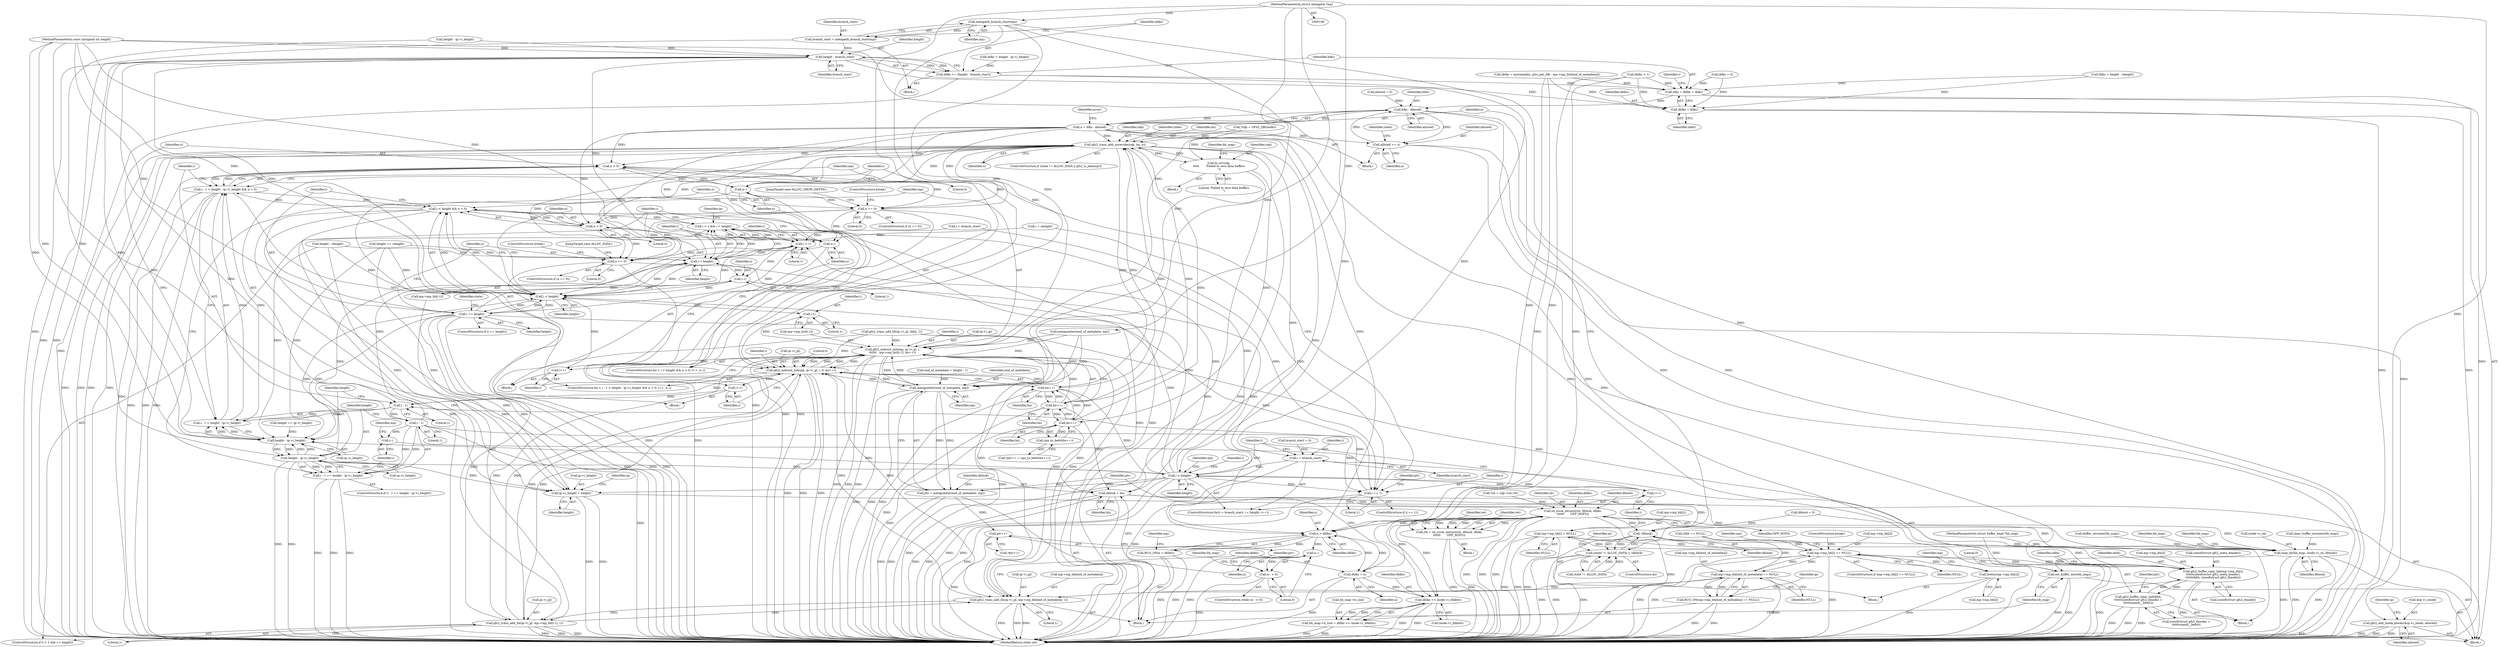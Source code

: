 digraph "0_linux_64dd153c83743af81f20924c6343652d731eeecb@pointer" {
"1000289" [label="(Call,metapath_branch_start(mp))"];
"1000112" [label="(MethodParameterIn,struct metapath *mp)"];
"1000287" [label="(Call,branch_start = metapath_branch_start(mp))"];
"1000293" [label="(Call,height - branch_start)"];
"1000291" [label="(Call,iblks += (height - branch_start))"];
"1000296" [label="(Call,blks = dblks + iblks)"];
"1000309" [label="(Call,blks - alloced)"];
"1000307" [label="(Call,n = blks - alloced)"];
"1000324" [label="(Call,alloced += n)"];
"1000619" [label="(Call,gfs2_add_inode_blocks(&ip->i_inode, alloced))"];
"1000334" [label="(Call,gfs2_trans_add_unrevoke(sdp, bn, n))"];
"1000372" [label="(Call,n > 0)"];
"1000362" [label="(Call,i - 1 < height - ip->i_height && n > 0)"];
"1000503" [label="(Call,i < height && n > 0)"];
"1000483" [label="(Call,i > 1 && i < height)"];
"1000378" [label="(Call,n--)"];
"1000477" [label="(Call,n == 0)"];
"1000507" [label="(Call,n > 0)"];
"1000513" [label="(Call,n--)"];
"1000538" [label="(Call,n == 0)"];
"1000544" [label="(Call,n > dblks)"];
"1000543" [label="(Call,BUG_ON(n > dblks))"];
"1000565" [label="(Call,dblks = n)"];
"1000594" [label="(Call,sb_issue_zeroout(sb, dblock, dblks,\n\t\t\t\t\t\t       GFP_NOFS))"];
"1000592" [label="(Call,ret = sb_issue_zeroout(sb, dblock, dblks,\n\t\t\t\t\t\t       GFP_NOFS))"];
"1000612" [label="(Call,!dblock)"];
"1000608" [label="(Call,(state != ALLOC_DATA) || !dblock)"];
"1000634" [label="(Call,map_bh(bh_map, inode->i_sb, dblock))"];
"1000649" [label="(Call,set_buffer_new(bh_map))"];
"1000644" [label="(Call,dblks << inode->i_blkbits)"];
"1000640" [label="(Call,bh_map->b_size = dblks << inode->i_blkbits)"];
"1000578" [label="(Call,n--)"];
"1000577" [label="(Call,n-- > 0)"];
"1000387" [label="(Call,bn++)"];
"1000380" [label="(Call,gfs2_indirect_init(mp, ip->i_gl, i, 0, bn++))"];
"1000376" [label="(Call,i++)"];
"1000364" [label="(Call,i - 1)"];
"1000363" [label="(Call,i - 1 < height - ip->i_height)"];
"1000391" [label="(Call,i - 1)"];
"1000343" [label="(Call,i == 1)"];
"1000390" [label="(Call,i - 1 == height - ip->i_height)"];
"1000400" [label="(Call,i--)"];
"1000484" [label="(Call,i > 1)"];
"1000487" [label="(Call,i < height)"];
"1000498" [label="(Call,i-1)"];
"1000504" [label="(Call,i < height)"];
"1000525" [label="(Call,i-1)"];
"1000515" [label="(Call,gfs2_indirect_init(mp, ip->i_gl, i,\n\t\t\t\t\t\t   mp->mp_list[i-1], bn++))"];
"1000490" [label="(Call,gfs2_trans_add_bh(ip->i_gl, mp->mp_bh[i-1], 1))"];
"1000555" [label="(Call,gfs2_trans_add_bh(ip->i_gl, mp->mp_bh[end_of_metadata], 1))"];
"1000548" [label="(Call,mp->mp_bh[end_of_metadata] == NULL)"];
"1000452" [label="(Call,mp->mp_bh[i] == NULL)"];
"1000402" [label="(Call,gfs2_buffer_copy_tail(mp->mp_bh[i],\n\t\t\t\t\t\tsizeof(struct gfs2_meta_header),\n\t\t\t\t\t\tdibh, sizeof(struct gfs2_dinode)))"];
"1000413" [label="(Call,gfs2_buffer_clear_tail(dibh,\n\t\t\t\t\t\tsizeof(struct gfs2_dinode) +\n\t\t\t\t\t\tsizeof(__be64)))"];
"1000460" [label="(Call,brelse(mp->mp_bh[i]))"];
"1000466" [label="(Call,mp->mp_bh[i] = NULL)"];
"1000547" [label="(Call,BUG_ON(mp->mp_bh[end_of_metadata] == NULL))"];
"1000511" [label="(Call,i++)"];
"1000570" [label="(Call,metapointer(end_of_metadata, mp))"];
"1000568" [label="(Call,ptr = metapointer(end_of_metadata, mp))"];
"1000583" [label="(Call,ptr++)"];
"1000531" [label="(Call,i == height)"];
"1000367" [label="(Call,height - ip->i_height)"];
"1000394" [label="(Call,height - ip->i_height)"];
"1000445" [label="(Call,i < height)"];
"1000448" [label="(Call,i++)"];
"1000614" [label="(Call,ip->i_height = height)"];
"1000528" [label="(Call,bn++)"];
"1000573" [label="(Call,dblock = bn)"];
"1000586" [label="(Call,bn++)"];
"1000585" [label="(Call,cpu_to_be64(bn++))"];
"1000602" [label="(Call,fs_err(sdp,\n\t\t\t\t\t       \"Failed to zero data buffers\n\"))"];
"1000298" [label="(Call,dblks + iblks)"];
"1000442" [label="(Call,i = branch_start)"];
"1000596" [label="(Identifier,dblock)"];
"1000112" [label="(MethodParameterIn,struct metapath *mp)"];
"1000541" [label="(ControlStructure,break;)"];
"1000498" [label="(Call,i-1)"];
"1000269" [label="(Call,height - sheight)"];
"1000229" [label="(Call,dblks < 1)"];
"1000585" [label="(Call,cpu_to_be64(bn++))"];
"1000568" [label="(Call,ptr = metapointer(end_of_metadata, mp))"];
"1000603" [label="(Identifier,sdp)"];
"1000482" [label="(ControlStructure,if (i > 1 && i < height))"];
"1000114" [label="(MethodParameterIn,const unsigned int height)"];
"1000494" [label="(Call,mp->mp_bh[i-1])"];
"1000452" [label="(Call,mp->mp_bh[i] == NULL)"];
"1000500" [label="(Literal,1)"];
"1000554" [label="(Identifier,NULL)"];
"1000481" [label="(JumpTarget,case ALLOC_GROW_DEPTH:)"];
"1000249" [label="(Call,dblks = min(maxlen, ptrs_per_blk - mp->mp_list[end_of_metadata]))"];
"1000573" [label="(Call,dblock = bn)"];
"1000442" [label="(Call,i = branch_start)"];
"1000484" [label="(Call,i > 1)"];
"1000636" [label="(Call,inode->i_sb)"];
"1000489" [label="(Identifier,height)"];
"1000547" [label="(Call,BUG_ON(mp->mp_bh[end_of_metadata] == NULL))"];
"1000544" [label="(Call,n > dblks)"];
"1000540" [label="(Literal,0)"];
"1000344" [label="(Identifier,i)"];
"1000348" [label="(Identifier,ptr)"];
"1000491" [label="(Call,ip->i_gl)"];
"1000602" [label="(Call,fs_err(sdp,\n\t\t\t\t\t       \"Failed to zero data buffers\n\"))"];
"1000543" [label="(Call,BUG_ON(n > dblks))"];
"1000545" [label="(Identifier,n)"];
"1000486" [label="(Literal,1)"];
"1000614" [label="(Call,ip->i_height = height)"];
"1000609" [label="(Call,state != ALLOC_DATA)"];
"1000487" [label="(Call,i < height)"];
"1000507" [label="(Call,n > 0)"];
"1000521" [label="(Call,mp->mp_list[i-1])"];
"1000499" [label="(Identifier,i)"];
"1000645" [label="(Identifier,dblks)"];
"1000463" [label="(Identifier,mp)"];
"1000413" [label="(Call,gfs2_buffer_clear_tail(dibh,\n\t\t\t\t\t\tsizeof(struct gfs2_dinode) +\n\t\t\t\t\t\tsizeof(__be64)))"];
"1000605" [label="(Call,clear_buffer_zeronew(bh_map))"];
"1000580" [label="(Literal,0)"];
"1000289" [label="(Call,metapath_branch_start(mp))"];
"1000641" [label="(Call,bh_map->b_size)"];
"1000618" [label="(Identifier,height)"];
"1000567" [label="(Identifier,n)"];
"1000516" [label="(Identifier,mp)"];
"1000612" [label="(Call,!dblock)"];
"1000188" [label="(Call,dibh == NULL)"];
"1000455" [label="(Identifier,mp)"];
"1000123" [label="(Call,*sdp = GFS2_SB(inode))"];
"1000410" [label="(Identifier,dibh)"];
"1000305" [label="(Block,)"];
"1000472" [label="(Identifier,NULL)"];
"1000309" [label="(Call,blks - alloced)"];
"1000337" [label="(Identifier,n)"];
"1000478" [label="(Identifier,n)"];
"1000604" [label="(Literal,\"Failed to zero data buffers\n\")"];
"1000613" [label="(Identifier,dblock)"];
"1000620" [label="(Call,&ip->i_inode)"];
"1000583" [label="(Call,ptr++)"];
"1000530" [label="(ControlStructure,if (i == height))"];
"1000616" [label="(Identifier,ip)"];
"1000311" [label="(Identifier,alloced)"];
"1000381" [label="(Identifier,mp)"];
"1000343" [label="(Call,i == 1)"];
"1000292" [label="(Identifier,iblks)"];
"1000377" [label="(Identifier,i)"];
"1000445" [label="(Call,i < height)"];
"1000394" [label="(Call,height - ip->i_height)"];
"1000589" [label="(Call,buffer_zeronew(bh_map))"];
"1000505" [label="(Identifier,i)"];
"1000280" [label="(Call,iblks = height - ip->i_height)"];
"1000310" [label="(Identifier,blks)"];
"1000450" [label="(Block,)"];
"1000116" [label="(Block,)"];
"1000403" [label="(Call,mp->mp_bh[i])"];
"1000393" [label="(Literal,1)"];
"1000474" [label="(Identifier,i)"];
"1000626" [label="(Identifier,ip)"];
"1000529" [label="(Identifier,bn)"];
"1000446" [label="(Identifier,i)"];
"1000501" [label="(Literal,1)"];
"1000508" [label="(Identifier,n)"];
"1000635" [label="(Identifier,bh_map)"];
"1000325" [label="(Identifier,alloced)"];
"1000128" [label="(Call,*sb = sdp->sd_vfs)"];
"1000451" [label="(ControlStructure,if (mp->mp_bh[i] == NULL))"];
"1000205" [label="(Call,metapointer(end_of_metadata, mp))"];
"1000642" [label="(Identifier,bh_map)"];
"1000649" [label="(Call,set_buffer_new(bh_map))"];
"1000313" [label="(Identifier,error)"];
"1000479" [label="(Literal,0)"];
"1000509" [label="(Literal,0)"];
"1000466" [label="(Call,mp->mp_bh[i] = NULL)"];
"1000335" [label="(Identifier,sdp)"];
"1000287" [label="(Call,branch_start = metapath_branch_start(mp))"];
"1000551" [label="(Identifier,mp)"];
"1000634" [label="(Call,map_bh(bh_map, inode->i_sb, dblock))"];
"1000476" [label="(ControlStructure,if (n == 0))"];
"1000555" [label="(Call,gfs2_trans_add_bh(ip->i_gl, mp->mp_bh[end_of_metadata], 1))"];
"1000459" [label="(ControlStructure,break;)"];
"1000334" [label="(Call,gfs2_trans_add_unrevoke(sdp, bn, n))"];
"1000650" [label="(Identifier,bh_map)"];
"1000261" [label="(Call,height == ip->i_height)"];
"1000469" [label="(Identifier,mp)"];
"1000473" [label="(Call,i = branch_start)"];
"1000304" [label="(ControlStructure,do)"];
"1000538" [label="(Call,n == 0)"];
"1000302" [label="(Identifier,i)"];
"1000644" [label="(Call,dblks << inode->i_blkbits)"];
"1000143" [label="(Call,dblock = 0)"];
"1000490" [label="(Call,gfs2_trans_add_bh(ip->i_gl, mp->mp_bh[i-1], 1))"];
"1000533" [label="(Identifier,height)"];
"1000606" [label="(Identifier,bh_map)"];
"1000308" [label="(Identifier,n)"];
"1000600" [label="(Identifier,ret)"];
"1000590" [label="(Identifier,bh_map)"];
"1000576" [label="(ControlStructure,while (n-- > 0))"];
"1000526" [label="(Identifier,i)"];
"1000291" [label="(Call,iblks += (height - branch_start))"];
"1000367" [label="(Call,height - ip->i_height)"];
"1000535" [label="(Identifier,state)"];
"1000504" [label="(Call,i < height)"];
"1000376" [label="(Call,i++)"];
"1000460" [label="(Call,brelse(mp->mp_bh[i]))"];
"1000582" [label="(Call,*ptr++)"];
"1000532" [label="(Identifier,i)"];
"1000191" [label="(Call,gfs2_trans_add_bh(ip->i_gl, dibh, 1))"];
"1000392" [label="(Identifier,i)"];
"1000301" [label="(Call,i = sheight)"];
"1000389" [label="(ControlStructure,if (i - 1 == height - ip->i_height))"];
"1000441" [label="(ControlStructure,for(i = branch_start; i < height; i++))"];
"1000345" [label="(Literal,1)"];
"1000288" [label="(Identifier,branch_start)"];
"1000380" [label="(Call,gfs2_indirect_init(mp, ip->i_gl, i, 0, bn++))"];
"1000395" [label="(Identifier,height)"];
"1000601" [label="(Block,)"];
"1000575" [label="(Identifier,bn)"];
"1000307" [label="(Call,n = blks - alloced)"];
"1000414" [label="(Identifier,dibh)"];
"1000587" [label="(Identifier,bn)"];
"1000324" [label="(Call,alloced += n)"];
"1000375" [label="(Block,)"];
"1000615" [label="(Call,ip->i_height)"];
"1000363" [label="(Call,i - 1 < height - ip->i_height)"];
"1000480" [label="(ControlStructure,break;)"];
"1000542" [label="(JumpTarget,case ALLOC_DATA:)"];
"1000565" [label="(Call,dblks = n)"];
"1000458" [label="(Identifier,NULL)"];
"1000385" [label="(Identifier,i)"];
"1000444" [label="(Identifier,branch_start)"];
"1000546" [label="(Identifier,dblks)"];
"1000569" [label="(Identifier,ptr)"];
"1000520" [label="(Identifier,i)"];
"1000198" [label="(Call,height == sheight)"];
"1000622" [label="(Identifier,ip)"];
"1000158" [label="(Call,branch_start = 0)"];
"1000364" [label="(Call,i - 1)"];
"1000154" [label="(Call,iblks = 0)"];
"1000362" [label="(Call,i - 1 < height - ip->i_height && n > 0)"];
"1000330" [label="(Identifier,state)"];
"1000379" [label="(Identifier,n)"];
"1000566" [label="(Identifier,dblks)"];
"1000595" [label="(Identifier,sb)"];
"1000366" [label="(Literal,1)"];
"1000400" [label="(Call,i--)"];
"1000512" [label="(Identifier,i)"];
"1000581" [label="(Call,*ptr++ = cpu_to_be64(bn++))"];
"1000411" [label="(Call,sizeof(struct gfs2_dinode))"];
"1000326" [label="(Identifier,n)"];
"1000267" [label="(Call,iblks = height - sheight)"];
"1000652" [label="(Literal,0)"];
"1000339" [label="(Identifier,state)"];
"1000640" [label="(Call,bh_map->b_size = dblks << inode->i_blkbits)"];
"1000537" [label="(ControlStructure,if (n == 0))"];
"1000368" [label="(Identifier,height)"];
"1000391" [label="(Call,i - 1)"];
"1000492" [label="(Identifier,ip)"];
"1000511" [label="(Call,i++)"];
"1000453" [label="(Call,mp->mp_bh[i])"];
"1000167" [label="(Call,end_of_metadata = height - 1)"];
"1000619" [label="(Call,gfs2_add_inode_blocks(&ip->i_inode, alloced))"];
"1000548" [label="(Call,mp->mp_bh[end_of_metadata] == NULL)"];
"1000549" [label="(Call,mp->mp_bh[end_of_metadata])"];
"1000295" [label="(Identifier,branch_start)"];
"1000539" [label="(Identifier,n)"];
"1000556" [label="(Call,ip->i_gl)"];
"1000382" [label="(Call,ip->i_gl)"];
"1000639" [label="(Identifier,dblock)"];
"1000399" [label="(Block,)"];
"1000608" [label="(Call,(state != ALLOC_DATA) || !dblock)"];
"1000390" [label="(Call,i - 1 == height - ip->i_height)"];
"1000297" [label="(Identifier,blks)"];
"1000298" [label="(Call,dblks + iblks)"];
"1000572" [label="(Identifier,mp)"];
"1000290" [label="(Identifier,mp)"];
"1000653" [label="(MethodReturn,static int)"];
"1000300" [label="(Identifier,iblks)"];
"1000531" [label="(Call,i == height)"];
"1000276" [label="(Block,)"];
"1000401" [label="(Identifier,i)"];
"1000591" [label="(Block,)"];
"1000597" [label="(Identifier,dblks)"];
"1000299" [label="(Identifier,dblks)"];
"1000373" [label="(Identifier,n)"];
"1000592" [label="(Call,ret = sb_issue_zeroout(sb, dblock, dblks,\n\t\t\t\t\t\t       GFP_NOFS))"];
"1000586" [label="(Call,bn++)"];
"1000593" [label="(Identifier,ret)"];
"1000296" [label="(Call,blks = dblks + iblks)"];
"1000525" [label="(Call,i-1)"];
"1000559" [label="(Call,mp->mp_bh[end_of_metadata])"];
"1000598" [label="(Identifier,GFP_NOFS)"];
"1000513" [label="(Call,n--)"];
"1000415" [label="(Call,sizeof(struct gfs2_dinode) +\n\t\t\t\t\t\tsizeof(__be64))"];
"1000388" [label="(Identifier,bn)"];
"1000485" [label="(Identifier,i)"];
"1000570" [label="(Call,metapointer(end_of_metadata, mp))"];
"1000293" [label="(Call,height - branch_start)"];
"1000111" [label="(MethodParameterIn,struct buffer_head *bh_map)"];
"1000448" [label="(Call,i++)"];
"1000327" [label="(ControlStructure,if (state != ALLOC_DATA || gfs2_is_jdata(ip)))"];
"1000571" [label="(Identifier,end_of_metadata)"];
"1000488" [label="(Identifier,i)"];
"1000387" [label="(Call,bn++)"];
"1000336" [label="(Identifier,bn)"];
"1000365" [label="(Identifier,i)"];
"1000527" [label="(Literal,1)"];
"1000386" [label="(Literal,0)"];
"1000514" [label="(Identifier,n)"];
"1000502" [label="(ControlStructure,for (; i < height && n > 0; i++, n--))"];
"1000361" [label="(ControlStructure,for (; i - 1 < height - ip->i_height && n > 0; i++, n--))"];
"1000517" [label="(Call,ip->i_gl)"];
"1000579" [label="(Identifier,n)"];
"1000564" [label="(Literal,1)"];
"1000408" [label="(Call,sizeof(struct gfs2_meta_header))"];
"1000461" [label="(Call,mp->mp_bh[i])"];
"1000294" [label="(Identifier,height)"];
"1000447" [label="(Identifier,height)"];
"1000342" [label="(ControlStructure,if (i == 1))"];
"1000369" [label="(Call,ip->i_height)"];
"1000557" [label="(Identifier,ip)"];
"1000594" [label="(Call,sb_issue_zeroout(sb, dblock, dblks,\n\t\t\t\t\t\t       GFP_NOFS))"];
"1000150" [label="(Call,alloced = 0)"];
"1000584" [label="(Identifier,ptr)"];
"1000372" [label="(Call,n > 0)"];
"1000374" [label="(Literal,0)"];
"1000503" [label="(Call,i < height && n > 0)"];
"1000506" [label="(Identifier,height)"];
"1000646" [label="(Call,inode->i_blkbits)"];
"1000477" [label="(Call,n == 0)"];
"1000510" [label="(Block,)"];
"1000449" [label="(Identifier,i)"];
"1000396" [label="(Call,ip->i_height)"];
"1000467" [label="(Call,mp->mp_bh[i])"];
"1000340" [label="(Block,)"];
"1000483" [label="(Call,i > 1 && i < height)"];
"1000402" [label="(Call,gfs2_buffer_copy_tail(mp->mp_bh[i],\n\t\t\t\t\t\tsizeof(struct gfs2_meta_header),\n\t\t\t\t\t\tdibh, sizeof(struct gfs2_dinode)))"];
"1000574" [label="(Identifier,dblock)"];
"1000282" [label="(Call,height - ip->i_height)"];
"1000578" [label="(Call,n--)"];
"1000515" [label="(Call,gfs2_indirect_init(mp, ip->i_gl, i,\n\t\t\t\t\t\t   mp->mp_list[i-1], bn++))"];
"1000378" [label="(Call,n--)"];
"1000421" [label="(Identifier,ptr)"];
"1000528" [label="(Call,bn++)"];
"1000405" [label="(Identifier,mp)"];
"1000577" [label="(Call,n-- > 0)"];
"1000443" [label="(Identifier,i)"];
"1000624" [label="(Identifier,alloced)"];
"1000289" -> "1000287"  [label="AST: "];
"1000289" -> "1000290"  [label="CFG: "];
"1000290" -> "1000289"  [label="AST: "];
"1000287" -> "1000289"  [label="CFG: "];
"1000289" -> "1000653"  [label="DDG: "];
"1000289" -> "1000287"  [label="DDG: "];
"1000112" -> "1000289"  [label="DDG: "];
"1000289" -> "1000380"  [label="DDG: "];
"1000289" -> "1000515"  [label="DDG: "];
"1000289" -> "1000570"  [label="DDG: "];
"1000112" -> "1000108"  [label="AST: "];
"1000112" -> "1000653"  [label="DDG: "];
"1000112" -> "1000205"  [label="DDG: "];
"1000112" -> "1000380"  [label="DDG: "];
"1000112" -> "1000515"  [label="DDG: "];
"1000112" -> "1000570"  [label="DDG: "];
"1000287" -> "1000276"  [label="AST: "];
"1000288" -> "1000287"  [label="AST: "];
"1000292" -> "1000287"  [label="CFG: "];
"1000287" -> "1000653"  [label="DDG: "];
"1000287" -> "1000293"  [label="DDG: "];
"1000293" -> "1000291"  [label="AST: "];
"1000293" -> "1000295"  [label="CFG: "];
"1000294" -> "1000293"  [label="AST: "];
"1000295" -> "1000293"  [label="AST: "];
"1000291" -> "1000293"  [label="CFG: "];
"1000293" -> "1000653"  [label="DDG: "];
"1000293" -> "1000653"  [label="DDG: "];
"1000293" -> "1000291"  [label="DDG: "];
"1000293" -> "1000291"  [label="DDG: "];
"1000282" -> "1000293"  [label="DDG: "];
"1000114" -> "1000293"  [label="DDG: "];
"1000293" -> "1000367"  [label="DDG: "];
"1000293" -> "1000442"  [label="DDG: "];
"1000293" -> "1000487"  [label="DDG: "];
"1000293" -> "1000504"  [label="DDG: "];
"1000293" -> "1000614"  [label="DDG: "];
"1000291" -> "1000276"  [label="AST: "];
"1000292" -> "1000291"  [label="AST: "];
"1000297" -> "1000291"  [label="CFG: "];
"1000291" -> "1000653"  [label="DDG: "];
"1000280" -> "1000291"  [label="DDG: "];
"1000291" -> "1000296"  [label="DDG: "];
"1000291" -> "1000298"  [label="DDG: "];
"1000296" -> "1000116"  [label="AST: "];
"1000296" -> "1000298"  [label="CFG: "];
"1000297" -> "1000296"  [label="AST: "];
"1000298" -> "1000296"  [label="AST: "];
"1000302" -> "1000296"  [label="CFG: "];
"1000296" -> "1000653"  [label="DDG: "];
"1000229" -> "1000296"  [label="DDG: "];
"1000249" -> "1000296"  [label="DDG: "];
"1000267" -> "1000296"  [label="DDG: "];
"1000154" -> "1000296"  [label="DDG: "];
"1000296" -> "1000309"  [label="DDG: "];
"1000309" -> "1000307"  [label="AST: "];
"1000309" -> "1000311"  [label="CFG: "];
"1000310" -> "1000309"  [label="AST: "];
"1000311" -> "1000309"  [label="AST: "];
"1000307" -> "1000309"  [label="CFG: "];
"1000309" -> "1000653"  [label="DDG: "];
"1000309" -> "1000653"  [label="DDG: "];
"1000309" -> "1000307"  [label="DDG: "];
"1000309" -> "1000307"  [label="DDG: "];
"1000150" -> "1000309"  [label="DDG: "];
"1000324" -> "1000309"  [label="DDG: "];
"1000309" -> "1000324"  [label="DDG: "];
"1000307" -> "1000305"  [label="AST: "];
"1000308" -> "1000307"  [label="AST: "];
"1000313" -> "1000307"  [label="CFG: "];
"1000307" -> "1000653"  [label="DDG: "];
"1000307" -> "1000653"  [label="DDG: "];
"1000307" -> "1000324"  [label="DDG: "];
"1000307" -> "1000334"  [label="DDG: "];
"1000307" -> "1000372"  [label="DDG: "];
"1000307" -> "1000378"  [label="DDG: "];
"1000307" -> "1000477"  [label="DDG: "];
"1000307" -> "1000507"  [label="DDG: "];
"1000307" -> "1000513"  [label="DDG: "];
"1000307" -> "1000538"  [label="DDG: "];
"1000307" -> "1000544"  [label="DDG: "];
"1000324" -> "1000305"  [label="AST: "];
"1000324" -> "1000326"  [label="CFG: "];
"1000325" -> "1000324"  [label="AST: "];
"1000326" -> "1000324"  [label="AST: "];
"1000330" -> "1000324"  [label="CFG: "];
"1000324" -> "1000653"  [label="DDG: "];
"1000324" -> "1000619"  [label="DDG: "];
"1000619" -> "1000116"  [label="AST: "];
"1000619" -> "1000624"  [label="CFG: "];
"1000620" -> "1000619"  [label="AST: "];
"1000624" -> "1000619"  [label="AST: "];
"1000626" -> "1000619"  [label="CFG: "];
"1000619" -> "1000653"  [label="DDG: "];
"1000619" -> "1000653"  [label="DDG: "];
"1000619" -> "1000653"  [label="DDG: "];
"1000334" -> "1000327"  [label="AST: "];
"1000334" -> "1000337"  [label="CFG: "];
"1000335" -> "1000334"  [label="AST: "];
"1000336" -> "1000334"  [label="AST: "];
"1000337" -> "1000334"  [label="AST: "];
"1000339" -> "1000334"  [label="CFG: "];
"1000334" -> "1000653"  [label="DDG: "];
"1000334" -> "1000653"  [label="DDG: "];
"1000334" -> "1000653"  [label="DDG: "];
"1000334" -> "1000653"  [label="DDG: "];
"1000602" -> "1000334"  [label="DDG: "];
"1000123" -> "1000334"  [label="DDG: "];
"1000387" -> "1000334"  [label="DDG: "];
"1000586" -> "1000334"  [label="DDG: "];
"1000528" -> "1000334"  [label="DDG: "];
"1000334" -> "1000372"  [label="DDG: "];
"1000334" -> "1000378"  [label="DDG: "];
"1000334" -> "1000387"  [label="DDG: "];
"1000334" -> "1000477"  [label="DDG: "];
"1000334" -> "1000507"  [label="DDG: "];
"1000334" -> "1000513"  [label="DDG: "];
"1000334" -> "1000528"  [label="DDG: "];
"1000334" -> "1000538"  [label="DDG: "];
"1000334" -> "1000544"  [label="DDG: "];
"1000334" -> "1000573"  [label="DDG: "];
"1000334" -> "1000586"  [label="DDG: "];
"1000334" -> "1000602"  [label="DDG: "];
"1000372" -> "1000362"  [label="AST: "];
"1000372" -> "1000374"  [label="CFG: "];
"1000373" -> "1000372"  [label="AST: "];
"1000374" -> "1000372"  [label="AST: "];
"1000362" -> "1000372"  [label="CFG: "];
"1000372" -> "1000653"  [label="DDG: "];
"1000372" -> "1000362"  [label="DDG: "];
"1000372" -> "1000362"  [label="DDG: "];
"1000378" -> "1000372"  [label="DDG: "];
"1000372" -> "1000378"  [label="DDG: "];
"1000372" -> "1000477"  [label="DDG: "];
"1000362" -> "1000361"  [label="AST: "];
"1000362" -> "1000363"  [label="CFG: "];
"1000363" -> "1000362"  [label="AST: "];
"1000381" -> "1000362"  [label="CFG: "];
"1000392" -> "1000362"  [label="CFG: "];
"1000362" -> "1000653"  [label="DDG: "];
"1000362" -> "1000653"  [label="DDG: "];
"1000362" -> "1000653"  [label="DDG: "];
"1000363" -> "1000362"  [label="DDG: "];
"1000363" -> "1000362"  [label="DDG: "];
"1000503" -> "1000362"  [label="DDG: "];
"1000362" -> "1000503"  [label="DDG: "];
"1000503" -> "1000502"  [label="AST: "];
"1000503" -> "1000504"  [label="CFG: "];
"1000503" -> "1000507"  [label="CFG: "];
"1000504" -> "1000503"  [label="AST: "];
"1000507" -> "1000503"  [label="AST: "];
"1000516" -> "1000503"  [label="CFG: "];
"1000532" -> "1000503"  [label="CFG: "];
"1000503" -> "1000653"  [label="DDG: "];
"1000503" -> "1000653"  [label="DDG: "];
"1000503" -> "1000653"  [label="DDG: "];
"1000503" -> "1000483"  [label="DDG: "];
"1000504" -> "1000503"  [label="DDG: "];
"1000504" -> "1000503"  [label="DDG: "];
"1000507" -> "1000503"  [label="DDG: "];
"1000507" -> "1000503"  [label="DDG: "];
"1000483" -> "1000482"  [label="AST: "];
"1000483" -> "1000484"  [label="CFG: "];
"1000483" -> "1000487"  [label="CFG: "];
"1000484" -> "1000483"  [label="AST: "];
"1000487" -> "1000483"  [label="AST: "];
"1000492" -> "1000483"  [label="CFG: "];
"1000505" -> "1000483"  [label="CFG: "];
"1000483" -> "1000653"  [label="DDG: "];
"1000483" -> "1000653"  [label="DDG: "];
"1000484" -> "1000483"  [label="DDG: "];
"1000484" -> "1000483"  [label="DDG: "];
"1000445" -> "1000483"  [label="DDG: "];
"1000487" -> "1000483"  [label="DDG: "];
"1000487" -> "1000483"  [label="DDG: "];
"1000378" -> "1000375"  [label="AST: "];
"1000378" -> "1000379"  [label="CFG: "];
"1000379" -> "1000378"  [label="AST: "];
"1000365" -> "1000378"  [label="CFG: "];
"1000378" -> "1000653"  [label="DDG: "];
"1000378" -> "1000477"  [label="DDG: "];
"1000477" -> "1000476"  [label="AST: "];
"1000477" -> "1000479"  [label="CFG: "];
"1000478" -> "1000477"  [label="AST: "];
"1000479" -> "1000477"  [label="AST: "];
"1000480" -> "1000477"  [label="CFG: "];
"1000481" -> "1000477"  [label="CFG: "];
"1000477" -> "1000653"  [label="DDG: "];
"1000477" -> "1000653"  [label="DDG: "];
"1000477" -> "1000507"  [label="DDG: "];
"1000477" -> "1000513"  [label="DDG: "];
"1000477" -> "1000538"  [label="DDG: "];
"1000507" -> "1000509"  [label="CFG: "];
"1000508" -> "1000507"  [label="AST: "];
"1000509" -> "1000507"  [label="AST: "];
"1000513" -> "1000507"  [label="DDG: "];
"1000507" -> "1000513"  [label="DDG: "];
"1000507" -> "1000538"  [label="DDG: "];
"1000513" -> "1000510"  [label="AST: "];
"1000513" -> "1000514"  [label="CFG: "];
"1000514" -> "1000513"  [label="AST: "];
"1000505" -> "1000513"  [label="CFG: "];
"1000513" -> "1000538"  [label="DDG: "];
"1000538" -> "1000537"  [label="AST: "];
"1000538" -> "1000540"  [label="CFG: "];
"1000539" -> "1000538"  [label="AST: "];
"1000540" -> "1000538"  [label="AST: "];
"1000541" -> "1000538"  [label="CFG: "];
"1000542" -> "1000538"  [label="CFG: "];
"1000538" -> "1000653"  [label="DDG: "];
"1000538" -> "1000653"  [label="DDG: "];
"1000538" -> "1000544"  [label="DDG: "];
"1000544" -> "1000543"  [label="AST: "];
"1000544" -> "1000546"  [label="CFG: "];
"1000545" -> "1000544"  [label="AST: "];
"1000546" -> "1000544"  [label="AST: "];
"1000543" -> "1000544"  [label="CFG: "];
"1000544" -> "1000543"  [label="DDG: "];
"1000544" -> "1000543"  [label="DDG: "];
"1000594" -> "1000544"  [label="DDG: "];
"1000565" -> "1000544"  [label="DDG: "];
"1000229" -> "1000544"  [label="DDG: "];
"1000249" -> "1000544"  [label="DDG: "];
"1000544" -> "1000565"  [label="DDG: "];
"1000544" -> "1000578"  [label="DDG: "];
"1000543" -> "1000340"  [label="AST: "];
"1000551" -> "1000543"  [label="CFG: "];
"1000543" -> "1000653"  [label="DDG: "];
"1000543" -> "1000653"  [label="DDG: "];
"1000565" -> "1000340"  [label="AST: "];
"1000565" -> "1000567"  [label="CFG: "];
"1000566" -> "1000565"  [label="AST: "];
"1000567" -> "1000565"  [label="AST: "];
"1000569" -> "1000565"  [label="CFG: "];
"1000565" -> "1000653"  [label="DDG: "];
"1000565" -> "1000594"  [label="DDG: "];
"1000565" -> "1000644"  [label="DDG: "];
"1000594" -> "1000592"  [label="AST: "];
"1000594" -> "1000598"  [label="CFG: "];
"1000595" -> "1000594"  [label="AST: "];
"1000596" -> "1000594"  [label="AST: "];
"1000597" -> "1000594"  [label="AST: "];
"1000598" -> "1000594"  [label="AST: "];
"1000592" -> "1000594"  [label="CFG: "];
"1000594" -> "1000653"  [label="DDG: "];
"1000594" -> "1000653"  [label="DDG: "];
"1000594" -> "1000653"  [label="DDG: "];
"1000594" -> "1000653"  [label="DDG: "];
"1000594" -> "1000592"  [label="DDG: "];
"1000594" -> "1000592"  [label="DDG: "];
"1000594" -> "1000592"  [label="DDG: "];
"1000594" -> "1000592"  [label="DDG: "];
"1000128" -> "1000594"  [label="DDG: "];
"1000573" -> "1000594"  [label="DDG: "];
"1000594" -> "1000612"  [label="DDG: "];
"1000594" -> "1000634"  [label="DDG: "];
"1000594" -> "1000644"  [label="DDG: "];
"1000592" -> "1000591"  [label="AST: "];
"1000593" -> "1000592"  [label="AST: "];
"1000600" -> "1000592"  [label="CFG: "];
"1000592" -> "1000653"  [label="DDG: "];
"1000592" -> "1000653"  [label="DDG: "];
"1000612" -> "1000608"  [label="AST: "];
"1000612" -> "1000613"  [label="CFG: "];
"1000613" -> "1000612"  [label="AST: "];
"1000608" -> "1000612"  [label="CFG: "];
"1000612" -> "1000653"  [label="DDG: "];
"1000612" -> "1000608"  [label="DDG: "];
"1000573" -> "1000612"  [label="DDG: "];
"1000143" -> "1000612"  [label="DDG: "];
"1000612" -> "1000634"  [label="DDG: "];
"1000608" -> "1000304"  [label="AST: "];
"1000608" -> "1000609"  [label="CFG: "];
"1000609" -> "1000608"  [label="AST: "];
"1000308" -> "1000608"  [label="CFG: "];
"1000616" -> "1000608"  [label="CFG: "];
"1000608" -> "1000653"  [label="DDG: "];
"1000608" -> "1000653"  [label="DDG: "];
"1000608" -> "1000653"  [label="DDG: "];
"1000609" -> "1000608"  [label="DDG: "];
"1000609" -> "1000608"  [label="DDG: "];
"1000634" -> "1000116"  [label="AST: "];
"1000634" -> "1000639"  [label="CFG: "];
"1000635" -> "1000634"  [label="AST: "];
"1000636" -> "1000634"  [label="AST: "];
"1000639" -> "1000634"  [label="AST: "];
"1000642" -> "1000634"  [label="CFG: "];
"1000634" -> "1000653"  [label="DDG: "];
"1000634" -> "1000653"  [label="DDG: "];
"1000634" -> "1000653"  [label="DDG: "];
"1000589" -> "1000634"  [label="DDG: "];
"1000605" -> "1000634"  [label="DDG: "];
"1000111" -> "1000634"  [label="DDG: "];
"1000573" -> "1000634"  [label="DDG: "];
"1000143" -> "1000634"  [label="DDG: "];
"1000634" -> "1000649"  [label="DDG: "];
"1000649" -> "1000116"  [label="AST: "];
"1000649" -> "1000650"  [label="CFG: "];
"1000650" -> "1000649"  [label="AST: "];
"1000652" -> "1000649"  [label="CFG: "];
"1000649" -> "1000653"  [label="DDG: "];
"1000649" -> "1000653"  [label="DDG: "];
"1000111" -> "1000649"  [label="DDG: "];
"1000644" -> "1000640"  [label="AST: "];
"1000644" -> "1000646"  [label="CFG: "];
"1000645" -> "1000644"  [label="AST: "];
"1000646" -> "1000644"  [label="AST: "];
"1000640" -> "1000644"  [label="CFG: "];
"1000644" -> "1000653"  [label="DDG: "];
"1000644" -> "1000653"  [label="DDG: "];
"1000644" -> "1000640"  [label="DDG: "];
"1000644" -> "1000640"  [label="DDG: "];
"1000229" -> "1000644"  [label="DDG: "];
"1000249" -> "1000644"  [label="DDG: "];
"1000640" -> "1000116"  [label="AST: "];
"1000641" -> "1000640"  [label="AST: "];
"1000650" -> "1000640"  [label="CFG: "];
"1000640" -> "1000653"  [label="DDG: "];
"1000640" -> "1000653"  [label="DDG: "];
"1000578" -> "1000577"  [label="AST: "];
"1000578" -> "1000579"  [label="CFG: "];
"1000579" -> "1000578"  [label="AST: "];
"1000580" -> "1000578"  [label="CFG: "];
"1000578" -> "1000653"  [label="DDG: "];
"1000578" -> "1000577"  [label="DDG: "];
"1000577" -> "1000576"  [label="AST: "];
"1000577" -> "1000580"  [label="CFG: "];
"1000580" -> "1000577"  [label="AST: "];
"1000584" -> "1000577"  [label="CFG: "];
"1000590" -> "1000577"  [label="CFG: "];
"1000577" -> "1000653"  [label="DDG: "];
"1000387" -> "1000380"  [label="AST: "];
"1000387" -> "1000388"  [label="CFG: "];
"1000388" -> "1000387"  [label="AST: "];
"1000380" -> "1000387"  [label="CFG: "];
"1000387" -> "1000653"  [label="DDG: "];
"1000387" -> "1000380"  [label="DDG: "];
"1000586" -> "1000387"  [label="DDG: "];
"1000528" -> "1000387"  [label="DDG: "];
"1000387" -> "1000528"  [label="DDG: "];
"1000387" -> "1000573"  [label="DDG: "];
"1000387" -> "1000586"  [label="DDG: "];
"1000380" -> "1000361"  [label="AST: "];
"1000381" -> "1000380"  [label="AST: "];
"1000382" -> "1000380"  [label="AST: "];
"1000385" -> "1000380"  [label="AST: "];
"1000386" -> "1000380"  [label="AST: "];
"1000377" -> "1000380"  [label="CFG: "];
"1000380" -> "1000653"  [label="DDG: "];
"1000380" -> "1000653"  [label="DDG: "];
"1000380" -> "1000653"  [label="DDG: "];
"1000380" -> "1000376"  [label="DDG: "];
"1000515" -> "1000380"  [label="DDG: "];
"1000515" -> "1000380"  [label="DDG: "];
"1000205" -> "1000380"  [label="DDG: "];
"1000570" -> "1000380"  [label="DDG: "];
"1000555" -> "1000380"  [label="DDG: "];
"1000490" -> "1000380"  [label="DDG: "];
"1000191" -> "1000380"  [label="DDG: "];
"1000364" -> "1000380"  [label="DDG: "];
"1000380" -> "1000490"  [label="DDG: "];
"1000380" -> "1000515"  [label="DDG: "];
"1000380" -> "1000515"  [label="DDG: "];
"1000380" -> "1000555"  [label="DDG: "];
"1000380" -> "1000570"  [label="DDG: "];
"1000376" -> "1000375"  [label="AST: "];
"1000376" -> "1000377"  [label="CFG: "];
"1000377" -> "1000376"  [label="AST: "];
"1000379" -> "1000376"  [label="CFG: "];
"1000376" -> "1000364"  [label="DDG: "];
"1000364" -> "1000363"  [label="AST: "];
"1000364" -> "1000366"  [label="CFG: "];
"1000365" -> "1000364"  [label="AST: "];
"1000366" -> "1000364"  [label="AST: "];
"1000368" -> "1000364"  [label="CFG: "];
"1000364" -> "1000363"  [label="DDG: "];
"1000364" -> "1000363"  [label="DDG: "];
"1000343" -> "1000364"  [label="DDG: "];
"1000364" -> "1000391"  [label="DDG: "];
"1000363" -> "1000367"  [label="CFG: "];
"1000367" -> "1000363"  [label="AST: "];
"1000373" -> "1000363"  [label="CFG: "];
"1000367" -> "1000363"  [label="DDG: "];
"1000367" -> "1000363"  [label="DDG: "];
"1000391" -> "1000390"  [label="AST: "];
"1000391" -> "1000393"  [label="CFG: "];
"1000392" -> "1000391"  [label="AST: "];
"1000393" -> "1000391"  [label="AST: "];
"1000395" -> "1000391"  [label="CFG: "];
"1000391" -> "1000653"  [label="DDG: "];
"1000391" -> "1000343"  [label="DDG: "];
"1000391" -> "1000390"  [label="DDG: "];
"1000391" -> "1000390"  [label="DDG: "];
"1000391" -> "1000400"  [label="DDG: "];
"1000391" -> "1000484"  [label="DDG: "];
"1000343" -> "1000342"  [label="AST: "];
"1000343" -> "1000345"  [label="CFG: "];
"1000344" -> "1000343"  [label="AST: "];
"1000345" -> "1000343"  [label="AST: "];
"1000348" -> "1000343"  [label="CFG: "];
"1000365" -> "1000343"  [label="CFG: "];
"1000343" -> "1000653"  [label="DDG: "];
"1000473" -> "1000343"  [label="DDG: "];
"1000445" -> "1000343"  [label="DDG: "];
"1000301" -> "1000343"  [label="DDG: "];
"1000531" -> "1000343"  [label="DDG: "];
"1000390" -> "1000389"  [label="AST: "];
"1000390" -> "1000394"  [label="CFG: "];
"1000394" -> "1000390"  [label="AST: "];
"1000401" -> "1000390"  [label="CFG: "];
"1000478" -> "1000390"  [label="CFG: "];
"1000390" -> "1000653"  [label="DDG: "];
"1000390" -> "1000653"  [label="DDG: "];
"1000390" -> "1000653"  [label="DDG: "];
"1000394" -> "1000390"  [label="DDG: "];
"1000394" -> "1000390"  [label="DDG: "];
"1000400" -> "1000399"  [label="AST: "];
"1000400" -> "1000401"  [label="CFG: "];
"1000401" -> "1000400"  [label="AST: "];
"1000405" -> "1000400"  [label="CFG: "];
"1000484" -> "1000486"  [label="CFG: "];
"1000485" -> "1000484"  [label="AST: "];
"1000486" -> "1000484"  [label="AST: "];
"1000488" -> "1000484"  [label="CFG: "];
"1000473" -> "1000484"  [label="DDG: "];
"1000445" -> "1000484"  [label="DDG: "];
"1000301" -> "1000484"  [label="DDG: "];
"1000531" -> "1000484"  [label="DDG: "];
"1000484" -> "1000487"  [label="DDG: "];
"1000484" -> "1000498"  [label="DDG: "];
"1000484" -> "1000504"  [label="DDG: "];
"1000487" -> "1000489"  [label="CFG: "];
"1000488" -> "1000487"  [label="AST: "];
"1000489" -> "1000487"  [label="AST: "];
"1000531" -> "1000487"  [label="DDG: "];
"1000445" -> "1000487"  [label="DDG: "];
"1000198" -> "1000487"  [label="DDG: "];
"1000269" -> "1000487"  [label="DDG: "];
"1000394" -> "1000487"  [label="DDG: "];
"1000114" -> "1000487"  [label="DDG: "];
"1000487" -> "1000498"  [label="DDG: "];
"1000487" -> "1000504"  [label="DDG: "];
"1000487" -> "1000504"  [label="DDG: "];
"1000498" -> "1000494"  [label="AST: "];
"1000498" -> "1000500"  [label="CFG: "];
"1000499" -> "1000498"  [label="AST: "];
"1000500" -> "1000498"  [label="AST: "];
"1000494" -> "1000498"  [label="CFG: "];
"1000498" -> "1000504"  [label="DDG: "];
"1000504" -> "1000506"  [label="CFG: "];
"1000505" -> "1000504"  [label="AST: "];
"1000506" -> "1000504"  [label="AST: "];
"1000508" -> "1000504"  [label="CFG: "];
"1000511" -> "1000504"  [label="DDG: "];
"1000531" -> "1000504"  [label="DDG: "];
"1000445" -> "1000504"  [label="DDG: "];
"1000198" -> "1000504"  [label="DDG: "];
"1000269" -> "1000504"  [label="DDG: "];
"1000394" -> "1000504"  [label="DDG: "];
"1000114" -> "1000504"  [label="DDG: "];
"1000504" -> "1000525"  [label="DDG: "];
"1000504" -> "1000531"  [label="DDG: "];
"1000504" -> "1000531"  [label="DDG: "];
"1000525" -> "1000521"  [label="AST: "];
"1000525" -> "1000527"  [label="CFG: "];
"1000526" -> "1000525"  [label="AST: "];
"1000527" -> "1000525"  [label="AST: "];
"1000521" -> "1000525"  [label="CFG: "];
"1000525" -> "1000515"  [label="DDG: "];
"1000515" -> "1000502"  [label="AST: "];
"1000515" -> "1000528"  [label="CFG: "];
"1000516" -> "1000515"  [label="AST: "];
"1000517" -> "1000515"  [label="AST: "];
"1000520" -> "1000515"  [label="AST: "];
"1000521" -> "1000515"  [label="AST: "];
"1000528" -> "1000515"  [label="AST: "];
"1000512" -> "1000515"  [label="CFG: "];
"1000515" -> "1000653"  [label="DDG: "];
"1000515" -> "1000653"  [label="DDG: "];
"1000515" -> "1000653"  [label="DDG: "];
"1000515" -> "1000653"  [label="DDG: "];
"1000515" -> "1000490"  [label="DDG: "];
"1000515" -> "1000511"  [label="DDG: "];
"1000205" -> "1000515"  [label="DDG: "];
"1000570" -> "1000515"  [label="DDG: "];
"1000555" -> "1000515"  [label="DDG: "];
"1000490" -> "1000515"  [label="DDG: "];
"1000191" -> "1000515"  [label="DDG: "];
"1000528" -> "1000515"  [label="DDG: "];
"1000515" -> "1000555"  [label="DDG: "];
"1000515" -> "1000570"  [label="DDG: "];
"1000490" -> "1000482"  [label="AST: "];
"1000490" -> "1000501"  [label="CFG: "];
"1000491" -> "1000490"  [label="AST: "];
"1000494" -> "1000490"  [label="AST: "];
"1000501" -> "1000490"  [label="AST: "];
"1000505" -> "1000490"  [label="CFG: "];
"1000490" -> "1000653"  [label="DDG: "];
"1000490" -> "1000653"  [label="DDG: "];
"1000490" -> "1000653"  [label="DDG: "];
"1000555" -> "1000490"  [label="DDG: "];
"1000191" -> "1000490"  [label="DDG: "];
"1000490" -> "1000555"  [label="DDG: "];
"1000555" -> "1000340"  [label="AST: "];
"1000555" -> "1000564"  [label="CFG: "];
"1000556" -> "1000555"  [label="AST: "];
"1000559" -> "1000555"  [label="AST: "];
"1000564" -> "1000555"  [label="AST: "];
"1000566" -> "1000555"  [label="CFG: "];
"1000555" -> "1000653"  [label="DDG: "];
"1000555" -> "1000653"  [label="DDG: "];
"1000555" -> "1000653"  [label="DDG: "];
"1000555" -> "1000548"  [label="DDG: "];
"1000191" -> "1000555"  [label="DDG: "];
"1000548" -> "1000555"  [label="DDG: "];
"1000548" -> "1000547"  [label="AST: "];
"1000548" -> "1000554"  [label="CFG: "];
"1000549" -> "1000548"  [label="AST: "];
"1000554" -> "1000548"  [label="AST: "];
"1000547" -> "1000548"  [label="CFG: "];
"1000548" -> "1000653"  [label="DDG: "];
"1000548" -> "1000452"  [label="DDG: "];
"1000548" -> "1000547"  [label="DDG: "];
"1000548" -> "1000547"  [label="DDG: "];
"1000452" -> "1000548"  [label="DDG: "];
"1000188" -> "1000548"  [label="DDG: "];
"1000452" -> "1000451"  [label="AST: "];
"1000452" -> "1000458"  [label="CFG: "];
"1000453" -> "1000452"  [label="AST: "];
"1000458" -> "1000452"  [label="AST: "];
"1000459" -> "1000452"  [label="CFG: "];
"1000463" -> "1000452"  [label="CFG: "];
"1000452" -> "1000653"  [label="DDG: "];
"1000452" -> "1000653"  [label="DDG: "];
"1000452" -> "1000653"  [label="DDG: "];
"1000452" -> "1000402"  [label="DDG: "];
"1000466" -> "1000452"  [label="DDG: "];
"1000402" -> "1000452"  [label="DDG: "];
"1000188" -> "1000452"  [label="DDG: "];
"1000452" -> "1000460"  [label="DDG: "];
"1000452" -> "1000466"  [label="DDG: "];
"1000402" -> "1000399"  [label="AST: "];
"1000402" -> "1000411"  [label="CFG: "];
"1000403" -> "1000402"  [label="AST: "];
"1000408" -> "1000402"  [label="AST: "];
"1000410" -> "1000402"  [label="AST: "];
"1000411" -> "1000402"  [label="AST: "];
"1000414" -> "1000402"  [label="CFG: "];
"1000402" -> "1000653"  [label="DDG: "];
"1000402" -> "1000653"  [label="DDG: "];
"1000466" -> "1000402"  [label="DDG: "];
"1000191" -> "1000402"  [label="DDG: "];
"1000413" -> "1000402"  [label="DDG: "];
"1000402" -> "1000413"  [label="DDG: "];
"1000413" -> "1000399"  [label="AST: "];
"1000413" -> "1000415"  [label="CFG: "];
"1000414" -> "1000413"  [label="AST: "];
"1000415" -> "1000413"  [label="AST: "];
"1000421" -> "1000413"  [label="CFG: "];
"1000413" -> "1000653"  [label="DDG: "];
"1000413" -> "1000653"  [label="DDG: "];
"1000413" -> "1000653"  [label="DDG: "];
"1000460" -> "1000450"  [label="AST: "];
"1000460" -> "1000461"  [label="CFG: "];
"1000461" -> "1000460"  [label="AST: "];
"1000469" -> "1000460"  [label="CFG: "];
"1000460" -> "1000653"  [label="DDG: "];
"1000466" -> "1000450"  [label="AST: "];
"1000466" -> "1000472"  [label="CFG: "];
"1000467" -> "1000466"  [label="AST: "];
"1000472" -> "1000466"  [label="AST: "];
"1000449" -> "1000466"  [label="CFG: "];
"1000466" -> "1000653"  [label="DDG: "];
"1000466" -> "1000653"  [label="DDG: "];
"1000547" -> "1000340"  [label="AST: "];
"1000557" -> "1000547"  [label="CFG: "];
"1000547" -> "1000653"  [label="DDG: "];
"1000547" -> "1000653"  [label="DDG: "];
"1000511" -> "1000510"  [label="AST: "];
"1000511" -> "1000512"  [label="CFG: "];
"1000512" -> "1000511"  [label="AST: "];
"1000514" -> "1000511"  [label="CFG: "];
"1000570" -> "1000568"  [label="AST: "];
"1000570" -> "1000572"  [label="CFG: "];
"1000571" -> "1000570"  [label="AST: "];
"1000572" -> "1000570"  [label="AST: "];
"1000568" -> "1000570"  [label="CFG: "];
"1000570" -> "1000653"  [label="DDG: "];
"1000570" -> "1000653"  [label="DDG: "];
"1000570" -> "1000568"  [label="DDG: "];
"1000570" -> "1000568"  [label="DDG: "];
"1000167" -> "1000570"  [label="DDG: "];
"1000205" -> "1000570"  [label="DDG: "];
"1000205" -> "1000570"  [label="DDG: "];
"1000568" -> "1000340"  [label="AST: "];
"1000569" -> "1000568"  [label="AST: "];
"1000574" -> "1000568"  [label="CFG: "];
"1000568" -> "1000653"  [label="DDG: "];
"1000568" -> "1000653"  [label="DDG: "];
"1000568" -> "1000583"  [label="DDG: "];
"1000583" -> "1000582"  [label="AST: "];
"1000583" -> "1000584"  [label="CFG: "];
"1000584" -> "1000583"  [label="AST: "];
"1000582" -> "1000583"  [label="CFG: "];
"1000583" -> "1000653"  [label="DDG: "];
"1000531" -> "1000530"  [label="AST: "];
"1000531" -> "1000533"  [label="CFG: "];
"1000532" -> "1000531"  [label="AST: "];
"1000533" -> "1000531"  [label="AST: "];
"1000535" -> "1000531"  [label="CFG: "];
"1000539" -> "1000531"  [label="CFG: "];
"1000531" -> "1000653"  [label="DDG: "];
"1000531" -> "1000653"  [label="DDG: "];
"1000531" -> "1000653"  [label="DDG: "];
"1000531" -> "1000367"  [label="DDG: "];
"1000114" -> "1000531"  [label="DDG: "];
"1000531" -> "1000614"  [label="DDG: "];
"1000367" -> "1000369"  [label="CFG: "];
"1000368" -> "1000367"  [label="AST: "];
"1000369" -> "1000367"  [label="AST: "];
"1000445" -> "1000367"  [label="DDG: "];
"1000198" -> "1000367"  [label="DDG: "];
"1000269" -> "1000367"  [label="DDG: "];
"1000394" -> "1000367"  [label="DDG: "];
"1000394" -> "1000367"  [label="DDG: "];
"1000114" -> "1000367"  [label="DDG: "];
"1000282" -> "1000367"  [label="DDG: "];
"1000261" -> "1000367"  [label="DDG: "];
"1000367" -> "1000394"  [label="DDG: "];
"1000367" -> "1000394"  [label="DDG: "];
"1000394" -> "1000396"  [label="CFG: "];
"1000395" -> "1000394"  [label="AST: "];
"1000396" -> "1000394"  [label="AST: "];
"1000394" -> "1000653"  [label="DDG: "];
"1000394" -> "1000653"  [label="DDG: "];
"1000114" -> "1000394"  [label="DDG: "];
"1000394" -> "1000445"  [label="DDG: "];
"1000394" -> "1000614"  [label="DDG: "];
"1000445" -> "1000441"  [label="AST: "];
"1000445" -> "1000447"  [label="CFG: "];
"1000446" -> "1000445"  [label="AST: "];
"1000447" -> "1000445"  [label="AST: "];
"1000455" -> "1000445"  [label="CFG: "];
"1000474" -> "1000445"  [label="CFG: "];
"1000445" -> "1000653"  [label="DDG: "];
"1000445" -> "1000653"  [label="DDG: "];
"1000445" -> "1000653"  [label="DDG: "];
"1000442" -> "1000445"  [label="DDG: "];
"1000448" -> "1000445"  [label="DDG: "];
"1000114" -> "1000445"  [label="DDG: "];
"1000445" -> "1000448"  [label="DDG: "];
"1000445" -> "1000614"  [label="DDG: "];
"1000448" -> "1000441"  [label="AST: "];
"1000448" -> "1000449"  [label="CFG: "];
"1000449" -> "1000448"  [label="AST: "];
"1000446" -> "1000448"  [label="CFG: "];
"1000614" -> "1000116"  [label="AST: "];
"1000614" -> "1000618"  [label="CFG: "];
"1000615" -> "1000614"  [label="AST: "];
"1000618" -> "1000614"  [label="AST: "];
"1000622" -> "1000614"  [label="CFG: "];
"1000614" -> "1000653"  [label="DDG: "];
"1000614" -> "1000653"  [label="DDG: "];
"1000198" -> "1000614"  [label="DDG: "];
"1000269" -> "1000614"  [label="DDG: "];
"1000114" -> "1000614"  [label="DDG: "];
"1000528" -> "1000529"  [label="CFG: "];
"1000529" -> "1000528"  [label="AST: "];
"1000528" -> "1000653"  [label="DDG: "];
"1000586" -> "1000528"  [label="DDG: "];
"1000528" -> "1000573"  [label="DDG: "];
"1000528" -> "1000586"  [label="DDG: "];
"1000573" -> "1000340"  [label="AST: "];
"1000573" -> "1000575"  [label="CFG: "];
"1000574" -> "1000573"  [label="AST: "];
"1000575" -> "1000573"  [label="AST: "];
"1000579" -> "1000573"  [label="CFG: "];
"1000573" -> "1000653"  [label="DDG: "];
"1000573" -> "1000653"  [label="DDG: "];
"1000586" -> "1000573"  [label="DDG: "];
"1000586" -> "1000585"  [label="AST: "];
"1000586" -> "1000587"  [label="CFG: "];
"1000587" -> "1000586"  [label="AST: "];
"1000585" -> "1000586"  [label="CFG: "];
"1000586" -> "1000653"  [label="DDG: "];
"1000586" -> "1000585"  [label="DDG: "];
"1000585" -> "1000581"  [label="AST: "];
"1000581" -> "1000585"  [label="CFG: "];
"1000602" -> "1000601"  [label="AST: "];
"1000602" -> "1000604"  [label="CFG: "];
"1000603" -> "1000602"  [label="AST: "];
"1000604" -> "1000602"  [label="AST: "];
"1000606" -> "1000602"  [label="CFG: "];
"1000602" -> "1000653"  [label="DDG: "];
"1000602" -> "1000653"  [label="DDG: "];
"1000123" -> "1000602"  [label="DDG: "];
"1000298" -> "1000300"  [label="CFG: "];
"1000299" -> "1000298"  [label="AST: "];
"1000300" -> "1000298"  [label="AST: "];
"1000298" -> "1000653"  [label="DDG: "];
"1000298" -> "1000653"  [label="DDG: "];
"1000229" -> "1000298"  [label="DDG: "];
"1000249" -> "1000298"  [label="DDG: "];
"1000267" -> "1000298"  [label="DDG: "];
"1000154" -> "1000298"  [label="DDG: "];
"1000442" -> "1000441"  [label="AST: "];
"1000442" -> "1000444"  [label="CFG: "];
"1000443" -> "1000442"  [label="AST: "];
"1000444" -> "1000442"  [label="AST: "];
"1000446" -> "1000442"  [label="CFG: "];
"1000442" -> "1000653"  [label="DDG: "];
"1000158" -> "1000442"  [label="DDG: "];
}

